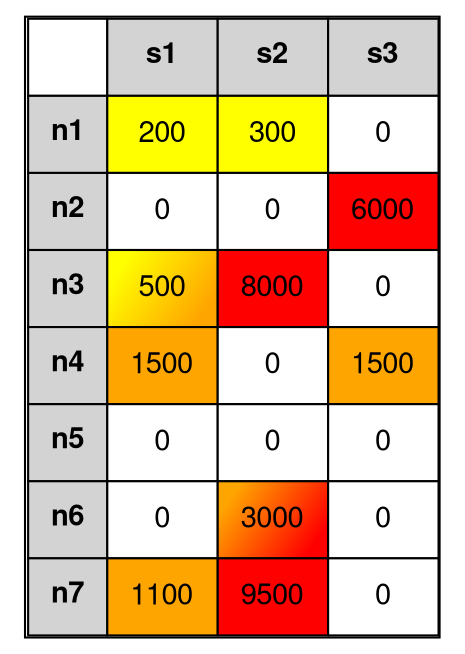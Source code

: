 digraph G {
fontname="Helvetica,Arial,sans-serif"
node [fontname="Helvetica,Arial,sans-serif"]
edge [fontname="Helvetica,Arial,sans-serif"]
a0 [shape=none label=<
<TABLE border="1" cellspacing="0" cellpadding="10">
<TR><TD></TD><TD bgcolor="lightgray"><B>s1</B></TD><TD bgcolor="lightgray"><B>s2</B></TD><TD bgcolor="lightgray"><B>s3</B></TD></TR>
<TR><TD bgcolor="lightgray"><B>n1</B></TD><TD bgcolor="yellow" gradientangle="315">200</TD><TD bgcolor="yellow" gradientangle="315">300</TD><TD bgcolor="white" gradientangle="315">0</TD></TR>
<TR><TD bgcolor="lightgray"><B>n2</B></TD><TD bgcolor="white" gradientangle="315">0</TD><TD bgcolor="white" gradientangle="315">0</TD><TD bgcolor="red" gradientangle="315">6000</TD></TR>
<TR><TD bgcolor="lightgray"><B>n3</B></TD><TD bgcolor="yellow:orange" gradientangle="315">500</TD><TD bgcolor="red" gradientangle="315">8000</TD><TD bgcolor="white" gradientangle="315">0</TD></TR>
<TR><TD bgcolor="lightgray"><B>n4</B></TD><TD bgcolor="orange" gradientangle="315">1500</TD><TD bgcolor="white" gradientangle="315">0</TD><TD bgcolor="orange" gradientangle="315">1500</TD></TR>
<TR><TD bgcolor="lightgray"><B>n5</B></TD><TD bgcolor="white" gradientangle="315">0</TD><TD bgcolor="white" gradientangle="315">0</TD><TD bgcolor="white" gradientangle="315">0</TD></TR>
<TR><TD bgcolor="lightgray"><B>n6</B></TD><TD bgcolor="white" gradientangle="315">0</TD><TD bgcolor="orange:red" gradientangle="315">3000</TD><TD bgcolor="white" gradientangle="315">0</TD></TR>
<TR><TD bgcolor="lightgray"><B>n7</B></TD><TD bgcolor="orange" gradientangle="315">1100</TD><TD bgcolor="red" gradientangle="315">9500</TD><TD bgcolor="white" gradientangle="315">0</TD></TR>
</TABLE>>];
}
